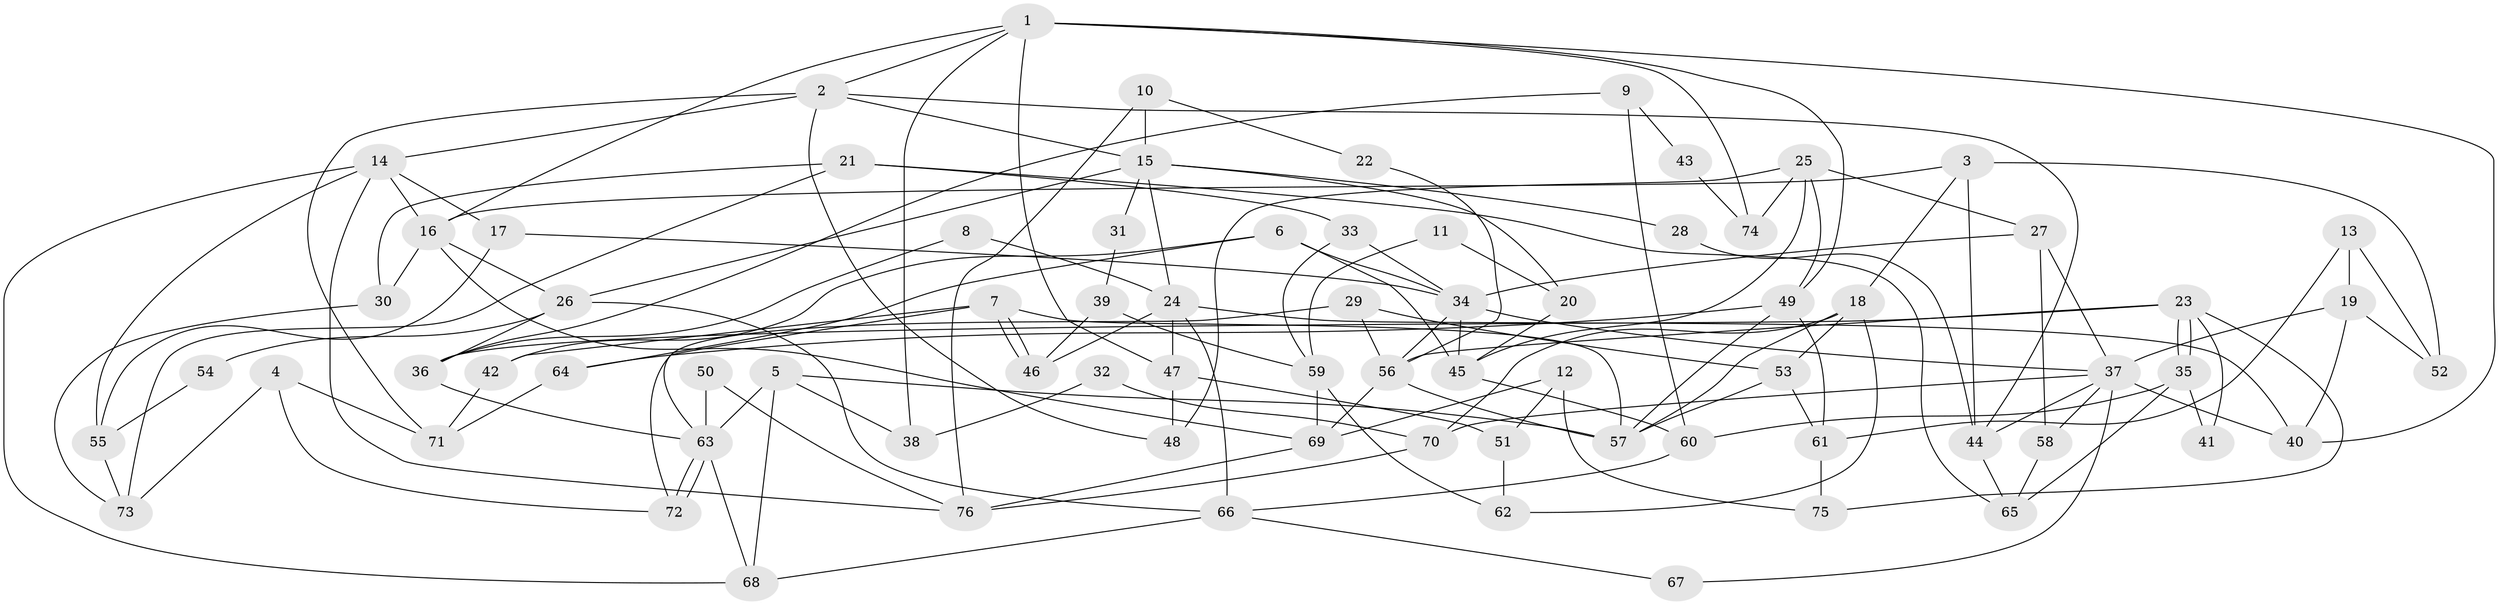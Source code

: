 // Generated by graph-tools (version 1.1) at 2025/26/03/09/25 03:26:18]
// undirected, 76 vertices, 152 edges
graph export_dot {
graph [start="1"]
  node [color=gray90,style=filled];
  1;
  2;
  3;
  4;
  5;
  6;
  7;
  8;
  9;
  10;
  11;
  12;
  13;
  14;
  15;
  16;
  17;
  18;
  19;
  20;
  21;
  22;
  23;
  24;
  25;
  26;
  27;
  28;
  29;
  30;
  31;
  32;
  33;
  34;
  35;
  36;
  37;
  38;
  39;
  40;
  41;
  42;
  43;
  44;
  45;
  46;
  47;
  48;
  49;
  50;
  51;
  52;
  53;
  54;
  55;
  56;
  57;
  58;
  59;
  60;
  61;
  62;
  63;
  64;
  65;
  66;
  67;
  68;
  69;
  70;
  71;
  72;
  73;
  74;
  75;
  76;
  1 -- 47;
  1 -- 16;
  1 -- 2;
  1 -- 38;
  1 -- 40;
  1 -- 49;
  1 -- 74;
  2 -- 44;
  2 -- 14;
  2 -- 15;
  2 -- 48;
  2 -- 71;
  3 -- 52;
  3 -- 16;
  3 -- 18;
  3 -- 44;
  4 -- 73;
  4 -- 71;
  4 -- 72;
  5 -- 57;
  5 -- 63;
  5 -- 38;
  5 -- 68;
  6 -- 64;
  6 -- 34;
  6 -- 42;
  6 -- 45;
  7 -- 57;
  7 -- 46;
  7 -- 46;
  7 -- 42;
  7 -- 63;
  8 -- 36;
  8 -- 24;
  9 -- 36;
  9 -- 60;
  9 -- 43;
  10 -- 15;
  10 -- 76;
  10 -- 22;
  11 -- 20;
  11 -- 59;
  12 -- 51;
  12 -- 69;
  12 -- 75;
  13 -- 61;
  13 -- 19;
  13 -- 52;
  14 -- 68;
  14 -- 16;
  14 -- 17;
  14 -- 55;
  14 -- 76;
  15 -- 26;
  15 -- 20;
  15 -- 24;
  15 -- 28;
  15 -- 31;
  16 -- 69;
  16 -- 26;
  16 -- 30;
  17 -- 34;
  17 -- 55;
  18 -- 53;
  18 -- 57;
  18 -- 62;
  18 -- 70;
  19 -- 37;
  19 -- 40;
  19 -- 52;
  20 -- 45;
  21 -- 73;
  21 -- 65;
  21 -- 30;
  21 -- 33;
  22 -- 56;
  23 -- 56;
  23 -- 35;
  23 -- 35;
  23 -- 36;
  23 -- 41;
  23 -- 75;
  24 -- 66;
  24 -- 40;
  24 -- 46;
  24 -- 47;
  25 -- 27;
  25 -- 49;
  25 -- 45;
  25 -- 48;
  25 -- 74;
  26 -- 36;
  26 -- 54;
  26 -- 66;
  27 -- 37;
  27 -- 58;
  27 -- 34;
  28 -- 44;
  29 -- 56;
  29 -- 72;
  29 -- 53;
  30 -- 73;
  31 -- 39;
  32 -- 38;
  32 -- 70;
  33 -- 34;
  33 -- 59;
  34 -- 45;
  34 -- 37;
  34 -- 56;
  35 -- 60;
  35 -- 41;
  35 -- 65;
  36 -- 63;
  37 -- 40;
  37 -- 44;
  37 -- 58;
  37 -- 67;
  37 -- 70;
  39 -- 46;
  39 -- 59;
  42 -- 71;
  43 -- 74;
  44 -- 65;
  45 -- 60;
  47 -- 48;
  47 -- 51;
  49 -- 61;
  49 -- 57;
  49 -- 64;
  50 -- 63;
  50 -- 76;
  51 -- 62;
  53 -- 57;
  53 -- 61;
  54 -- 55;
  55 -- 73;
  56 -- 57;
  56 -- 69;
  58 -- 65;
  59 -- 69;
  59 -- 62;
  60 -- 66;
  61 -- 75;
  63 -- 72;
  63 -- 72;
  63 -- 68;
  64 -- 71;
  66 -- 68;
  66 -- 67;
  69 -- 76;
  70 -- 76;
}
